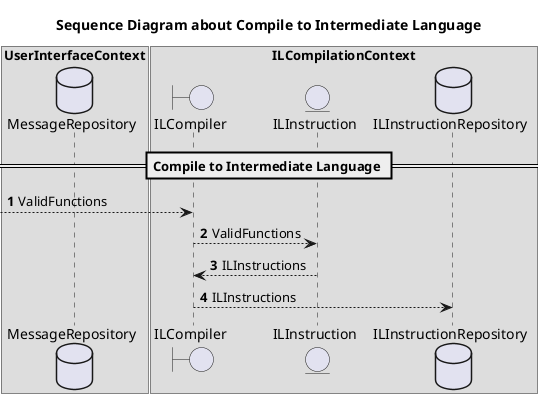 @startuml
title Sequence Diagram about Compile to Intermediate Language
autonumber

database MessageRepository

boundary ILCompiler
entity ILInstruction
database ILInstructionRepository

box UserInterfaceContext
    participant MessageRepository
end box

box ILCompilationContext
    participant ILCompiler
    participant ILInstruction
    participant ILInstructionRepository
end box

== Compile to Intermediate Language ==
--> ILCompiler : ValidFunctions
ILCompiler --> ILInstruction: ValidFunctions
ILCompiler <-- ILInstruction: ILInstructions
ILCompiler --> ILInstructionRepository: ILInstructions

@enduml